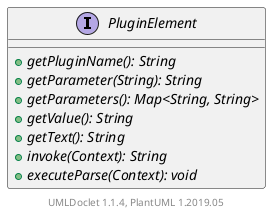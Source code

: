 @startuml

    interface PluginElement [[PluginElement.html]] {
        {abstract} +getPluginName(): String
        {abstract} +getParameter(String): String
        {abstract} +getParameters(): Map<String, String>
        {abstract} +getValue(): String
        {abstract} +getText(): String
        {abstract} +invoke(Context): String
        {abstract} +executeParse(Context): void
    }


    center footer UMLDoclet 1.1.4, PlantUML 1.2019.05
@enduml

